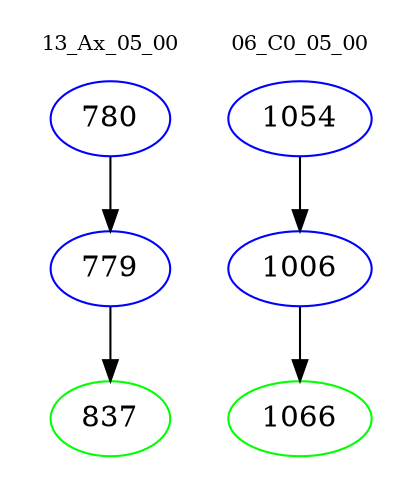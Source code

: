 digraph{
subgraph cluster_0 {
color = white
label = "13_Ax_05_00";
fontsize=10;
T0_780 [label="780", color="blue"]
T0_780 -> T0_779 [color="black"]
T0_779 [label="779", color="blue"]
T0_779 -> T0_837 [color="black"]
T0_837 [label="837", color="green"]
}
subgraph cluster_1 {
color = white
label = "06_C0_05_00";
fontsize=10;
T1_1054 [label="1054", color="blue"]
T1_1054 -> T1_1006 [color="black"]
T1_1006 [label="1006", color="blue"]
T1_1006 -> T1_1066 [color="black"]
T1_1066 [label="1066", color="green"]
}
}

